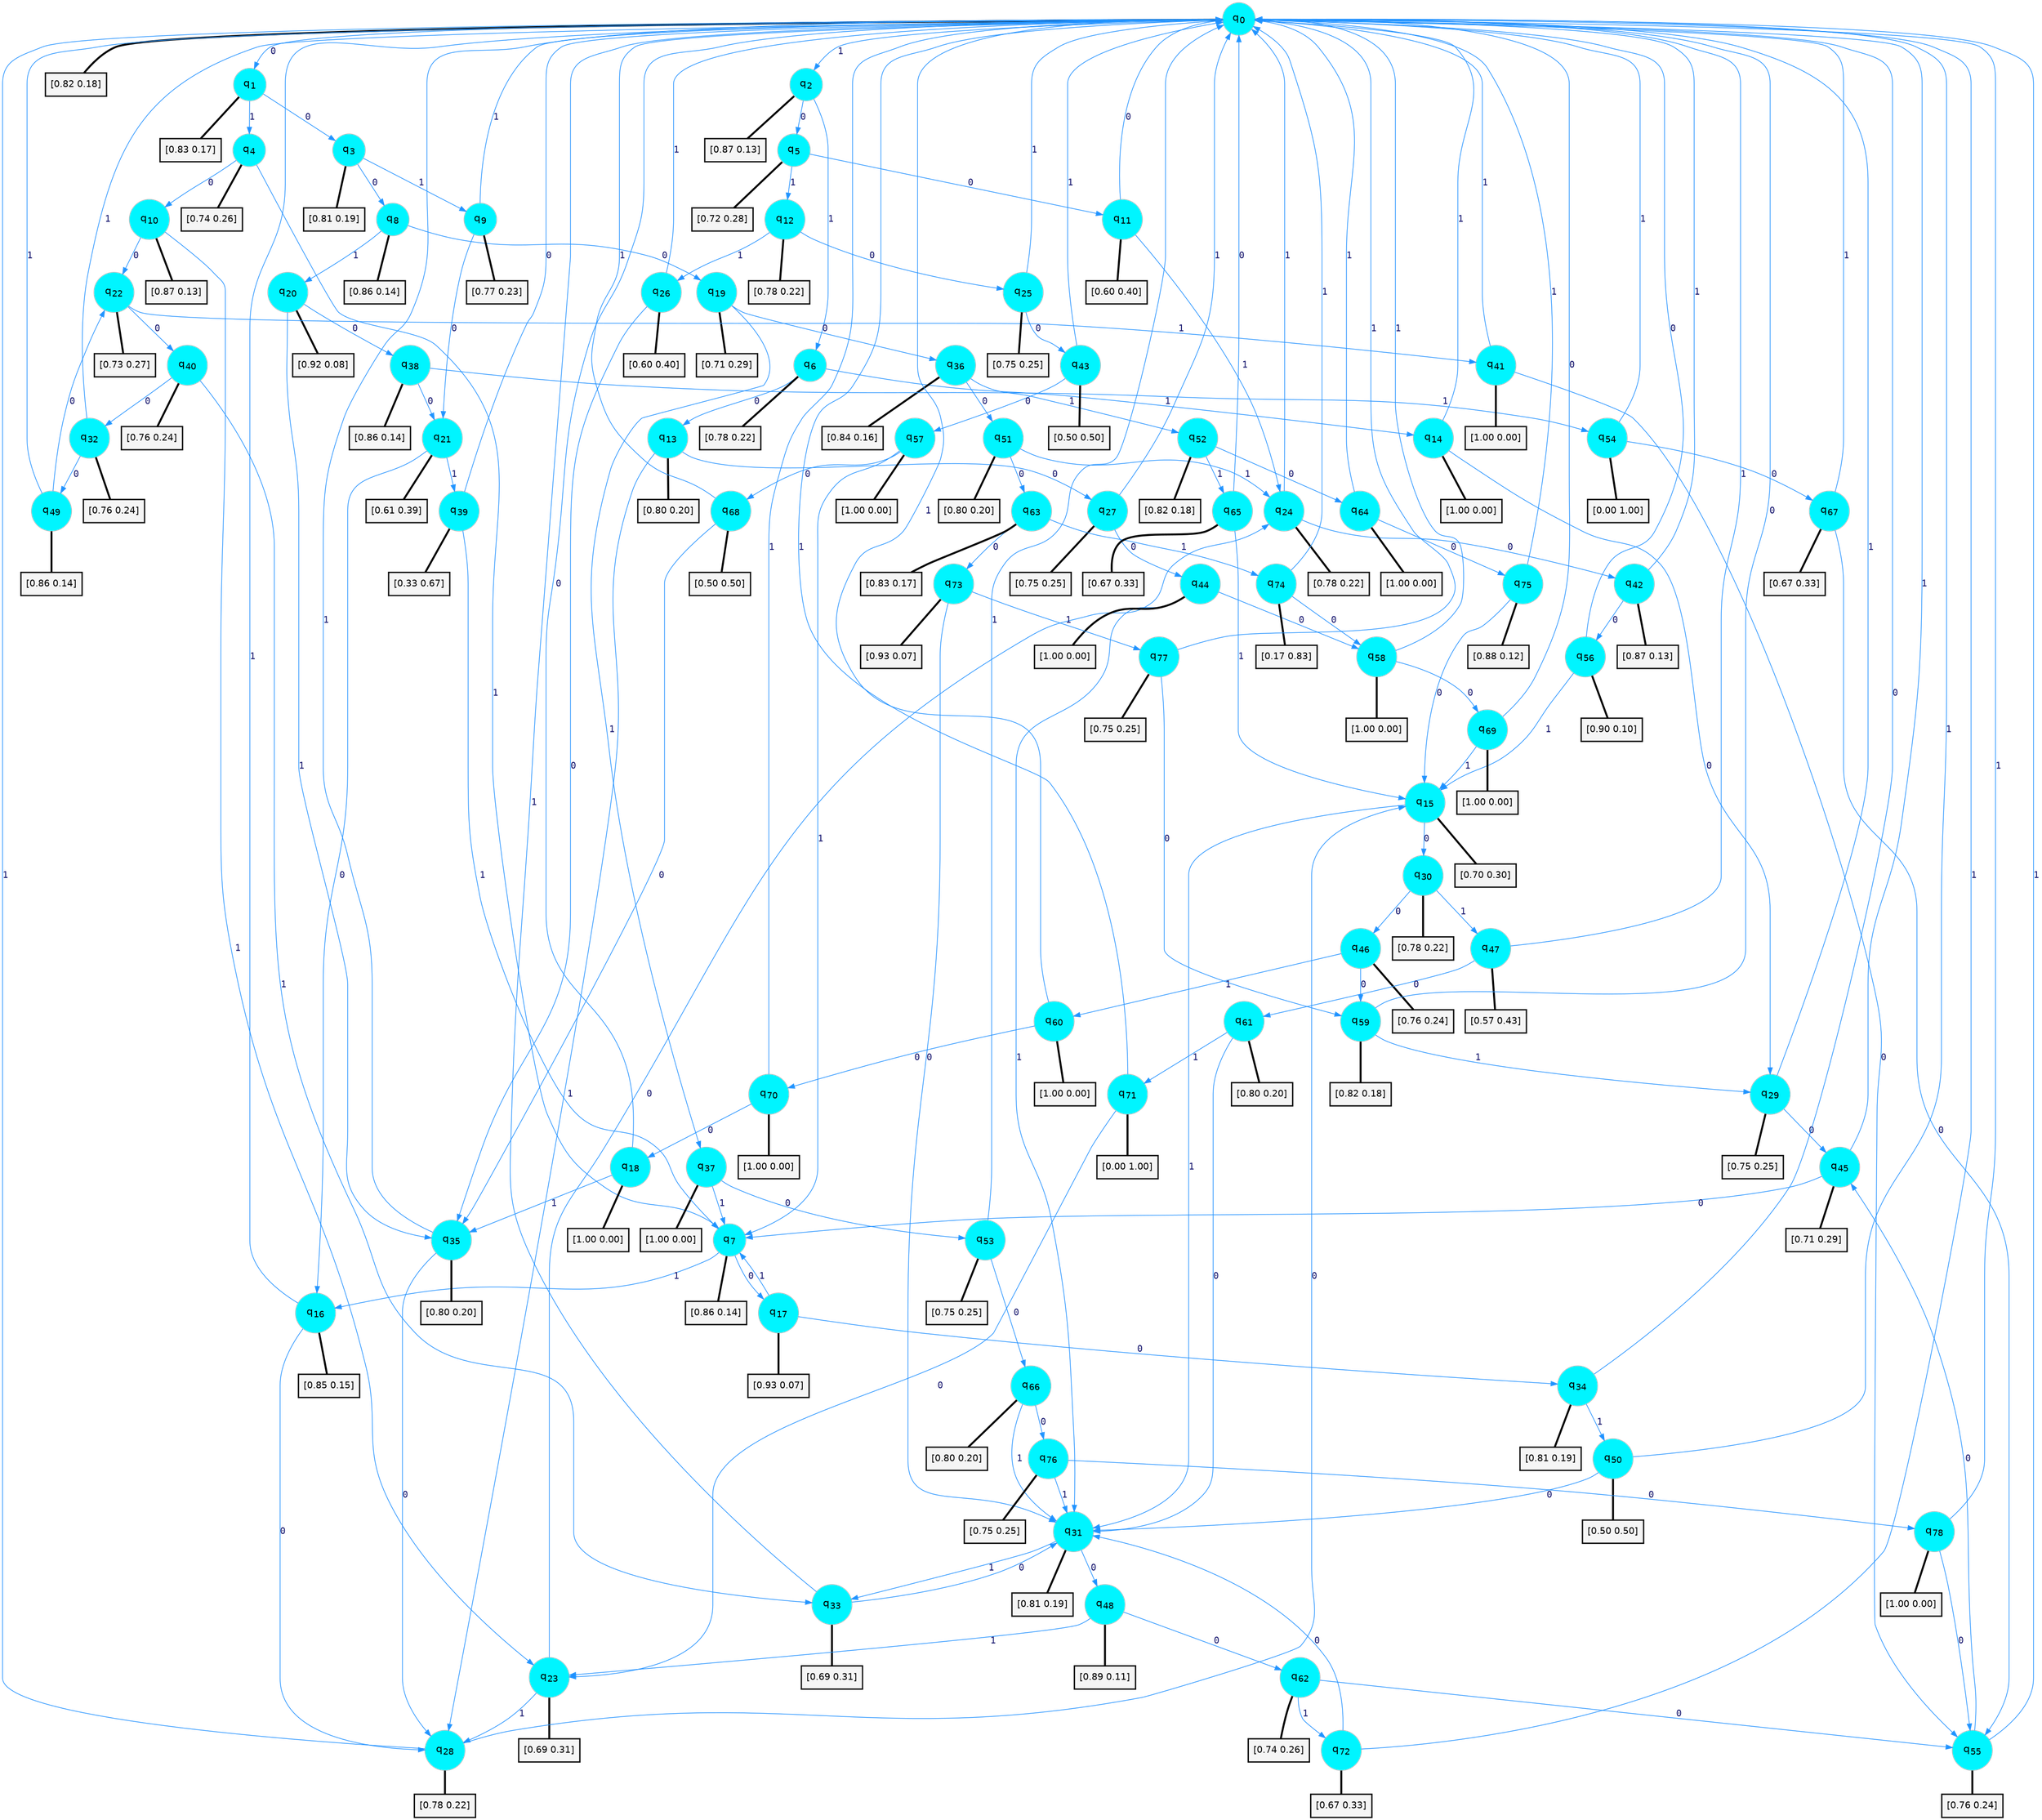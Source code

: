 digraph G {
graph [
bgcolor=transparent, dpi=300, rankdir=TD, size="40,25"];
node [
color=gray, fillcolor=turquoise1, fontcolor=black, fontname=Helvetica, fontsize=16, fontweight=bold, shape=circle, style=filled];
edge [
arrowsize=1, color=dodgerblue1, fontcolor=midnightblue, fontname=courier, fontweight=bold, penwidth=1, style=solid, weight=20];
0[label=<q<SUB>0</SUB>>];
1[label=<q<SUB>1</SUB>>];
2[label=<q<SUB>2</SUB>>];
3[label=<q<SUB>3</SUB>>];
4[label=<q<SUB>4</SUB>>];
5[label=<q<SUB>5</SUB>>];
6[label=<q<SUB>6</SUB>>];
7[label=<q<SUB>7</SUB>>];
8[label=<q<SUB>8</SUB>>];
9[label=<q<SUB>9</SUB>>];
10[label=<q<SUB>10</SUB>>];
11[label=<q<SUB>11</SUB>>];
12[label=<q<SUB>12</SUB>>];
13[label=<q<SUB>13</SUB>>];
14[label=<q<SUB>14</SUB>>];
15[label=<q<SUB>15</SUB>>];
16[label=<q<SUB>16</SUB>>];
17[label=<q<SUB>17</SUB>>];
18[label=<q<SUB>18</SUB>>];
19[label=<q<SUB>19</SUB>>];
20[label=<q<SUB>20</SUB>>];
21[label=<q<SUB>21</SUB>>];
22[label=<q<SUB>22</SUB>>];
23[label=<q<SUB>23</SUB>>];
24[label=<q<SUB>24</SUB>>];
25[label=<q<SUB>25</SUB>>];
26[label=<q<SUB>26</SUB>>];
27[label=<q<SUB>27</SUB>>];
28[label=<q<SUB>28</SUB>>];
29[label=<q<SUB>29</SUB>>];
30[label=<q<SUB>30</SUB>>];
31[label=<q<SUB>31</SUB>>];
32[label=<q<SUB>32</SUB>>];
33[label=<q<SUB>33</SUB>>];
34[label=<q<SUB>34</SUB>>];
35[label=<q<SUB>35</SUB>>];
36[label=<q<SUB>36</SUB>>];
37[label=<q<SUB>37</SUB>>];
38[label=<q<SUB>38</SUB>>];
39[label=<q<SUB>39</SUB>>];
40[label=<q<SUB>40</SUB>>];
41[label=<q<SUB>41</SUB>>];
42[label=<q<SUB>42</SUB>>];
43[label=<q<SUB>43</SUB>>];
44[label=<q<SUB>44</SUB>>];
45[label=<q<SUB>45</SUB>>];
46[label=<q<SUB>46</SUB>>];
47[label=<q<SUB>47</SUB>>];
48[label=<q<SUB>48</SUB>>];
49[label=<q<SUB>49</SUB>>];
50[label=<q<SUB>50</SUB>>];
51[label=<q<SUB>51</SUB>>];
52[label=<q<SUB>52</SUB>>];
53[label=<q<SUB>53</SUB>>];
54[label=<q<SUB>54</SUB>>];
55[label=<q<SUB>55</SUB>>];
56[label=<q<SUB>56</SUB>>];
57[label=<q<SUB>57</SUB>>];
58[label=<q<SUB>58</SUB>>];
59[label=<q<SUB>59</SUB>>];
60[label=<q<SUB>60</SUB>>];
61[label=<q<SUB>61</SUB>>];
62[label=<q<SUB>62</SUB>>];
63[label=<q<SUB>63</SUB>>];
64[label=<q<SUB>64</SUB>>];
65[label=<q<SUB>65</SUB>>];
66[label=<q<SUB>66</SUB>>];
67[label=<q<SUB>67</SUB>>];
68[label=<q<SUB>68</SUB>>];
69[label=<q<SUB>69</SUB>>];
70[label=<q<SUB>70</SUB>>];
71[label=<q<SUB>71</SUB>>];
72[label=<q<SUB>72</SUB>>];
73[label=<q<SUB>73</SUB>>];
74[label=<q<SUB>74</SUB>>];
75[label=<q<SUB>75</SUB>>];
76[label=<q<SUB>76</SUB>>];
77[label=<q<SUB>77</SUB>>];
78[label=<q<SUB>78</SUB>>];
79[label="[0.82 0.18]", shape=box,fontcolor=black, fontname=Helvetica, fontsize=14, penwidth=2, fillcolor=whitesmoke,color=black];
80[label="[0.83 0.17]", shape=box,fontcolor=black, fontname=Helvetica, fontsize=14, penwidth=2, fillcolor=whitesmoke,color=black];
81[label="[0.87 0.13]", shape=box,fontcolor=black, fontname=Helvetica, fontsize=14, penwidth=2, fillcolor=whitesmoke,color=black];
82[label="[0.81 0.19]", shape=box,fontcolor=black, fontname=Helvetica, fontsize=14, penwidth=2, fillcolor=whitesmoke,color=black];
83[label="[0.74 0.26]", shape=box,fontcolor=black, fontname=Helvetica, fontsize=14, penwidth=2, fillcolor=whitesmoke,color=black];
84[label="[0.72 0.28]", shape=box,fontcolor=black, fontname=Helvetica, fontsize=14, penwidth=2, fillcolor=whitesmoke,color=black];
85[label="[0.78 0.22]", shape=box,fontcolor=black, fontname=Helvetica, fontsize=14, penwidth=2, fillcolor=whitesmoke,color=black];
86[label="[0.86 0.14]", shape=box,fontcolor=black, fontname=Helvetica, fontsize=14, penwidth=2, fillcolor=whitesmoke,color=black];
87[label="[0.86 0.14]", shape=box,fontcolor=black, fontname=Helvetica, fontsize=14, penwidth=2, fillcolor=whitesmoke,color=black];
88[label="[0.77 0.23]", shape=box,fontcolor=black, fontname=Helvetica, fontsize=14, penwidth=2, fillcolor=whitesmoke,color=black];
89[label="[0.87 0.13]", shape=box,fontcolor=black, fontname=Helvetica, fontsize=14, penwidth=2, fillcolor=whitesmoke,color=black];
90[label="[0.60 0.40]", shape=box,fontcolor=black, fontname=Helvetica, fontsize=14, penwidth=2, fillcolor=whitesmoke,color=black];
91[label="[0.78 0.22]", shape=box,fontcolor=black, fontname=Helvetica, fontsize=14, penwidth=2, fillcolor=whitesmoke,color=black];
92[label="[0.80 0.20]", shape=box,fontcolor=black, fontname=Helvetica, fontsize=14, penwidth=2, fillcolor=whitesmoke,color=black];
93[label="[1.00 0.00]", shape=box,fontcolor=black, fontname=Helvetica, fontsize=14, penwidth=2, fillcolor=whitesmoke,color=black];
94[label="[0.70 0.30]", shape=box,fontcolor=black, fontname=Helvetica, fontsize=14, penwidth=2, fillcolor=whitesmoke,color=black];
95[label="[0.85 0.15]", shape=box,fontcolor=black, fontname=Helvetica, fontsize=14, penwidth=2, fillcolor=whitesmoke,color=black];
96[label="[0.93 0.07]", shape=box,fontcolor=black, fontname=Helvetica, fontsize=14, penwidth=2, fillcolor=whitesmoke,color=black];
97[label="[1.00 0.00]", shape=box,fontcolor=black, fontname=Helvetica, fontsize=14, penwidth=2, fillcolor=whitesmoke,color=black];
98[label="[0.71 0.29]", shape=box,fontcolor=black, fontname=Helvetica, fontsize=14, penwidth=2, fillcolor=whitesmoke,color=black];
99[label="[0.92 0.08]", shape=box,fontcolor=black, fontname=Helvetica, fontsize=14, penwidth=2, fillcolor=whitesmoke,color=black];
100[label="[0.61 0.39]", shape=box,fontcolor=black, fontname=Helvetica, fontsize=14, penwidth=2, fillcolor=whitesmoke,color=black];
101[label="[0.73 0.27]", shape=box,fontcolor=black, fontname=Helvetica, fontsize=14, penwidth=2, fillcolor=whitesmoke,color=black];
102[label="[0.69 0.31]", shape=box,fontcolor=black, fontname=Helvetica, fontsize=14, penwidth=2, fillcolor=whitesmoke,color=black];
103[label="[0.78 0.22]", shape=box,fontcolor=black, fontname=Helvetica, fontsize=14, penwidth=2, fillcolor=whitesmoke,color=black];
104[label="[0.75 0.25]", shape=box,fontcolor=black, fontname=Helvetica, fontsize=14, penwidth=2, fillcolor=whitesmoke,color=black];
105[label="[0.60 0.40]", shape=box,fontcolor=black, fontname=Helvetica, fontsize=14, penwidth=2, fillcolor=whitesmoke,color=black];
106[label="[0.75 0.25]", shape=box,fontcolor=black, fontname=Helvetica, fontsize=14, penwidth=2, fillcolor=whitesmoke,color=black];
107[label="[0.78 0.22]", shape=box,fontcolor=black, fontname=Helvetica, fontsize=14, penwidth=2, fillcolor=whitesmoke,color=black];
108[label="[0.75 0.25]", shape=box,fontcolor=black, fontname=Helvetica, fontsize=14, penwidth=2, fillcolor=whitesmoke,color=black];
109[label="[0.78 0.22]", shape=box,fontcolor=black, fontname=Helvetica, fontsize=14, penwidth=2, fillcolor=whitesmoke,color=black];
110[label="[0.81 0.19]", shape=box,fontcolor=black, fontname=Helvetica, fontsize=14, penwidth=2, fillcolor=whitesmoke,color=black];
111[label="[0.76 0.24]", shape=box,fontcolor=black, fontname=Helvetica, fontsize=14, penwidth=2, fillcolor=whitesmoke,color=black];
112[label="[0.69 0.31]", shape=box,fontcolor=black, fontname=Helvetica, fontsize=14, penwidth=2, fillcolor=whitesmoke,color=black];
113[label="[0.81 0.19]", shape=box,fontcolor=black, fontname=Helvetica, fontsize=14, penwidth=2, fillcolor=whitesmoke,color=black];
114[label="[0.80 0.20]", shape=box,fontcolor=black, fontname=Helvetica, fontsize=14, penwidth=2, fillcolor=whitesmoke,color=black];
115[label="[0.84 0.16]", shape=box,fontcolor=black, fontname=Helvetica, fontsize=14, penwidth=2, fillcolor=whitesmoke,color=black];
116[label="[1.00 0.00]", shape=box,fontcolor=black, fontname=Helvetica, fontsize=14, penwidth=2, fillcolor=whitesmoke,color=black];
117[label="[0.86 0.14]", shape=box,fontcolor=black, fontname=Helvetica, fontsize=14, penwidth=2, fillcolor=whitesmoke,color=black];
118[label="[0.33 0.67]", shape=box,fontcolor=black, fontname=Helvetica, fontsize=14, penwidth=2, fillcolor=whitesmoke,color=black];
119[label="[0.76 0.24]", shape=box,fontcolor=black, fontname=Helvetica, fontsize=14, penwidth=2, fillcolor=whitesmoke,color=black];
120[label="[1.00 0.00]", shape=box,fontcolor=black, fontname=Helvetica, fontsize=14, penwidth=2, fillcolor=whitesmoke,color=black];
121[label="[0.87 0.13]", shape=box,fontcolor=black, fontname=Helvetica, fontsize=14, penwidth=2, fillcolor=whitesmoke,color=black];
122[label="[0.50 0.50]", shape=box,fontcolor=black, fontname=Helvetica, fontsize=14, penwidth=2, fillcolor=whitesmoke,color=black];
123[label="[1.00 0.00]", shape=box,fontcolor=black, fontname=Helvetica, fontsize=14, penwidth=2, fillcolor=whitesmoke,color=black];
124[label="[0.71 0.29]", shape=box,fontcolor=black, fontname=Helvetica, fontsize=14, penwidth=2, fillcolor=whitesmoke,color=black];
125[label="[0.76 0.24]", shape=box,fontcolor=black, fontname=Helvetica, fontsize=14, penwidth=2, fillcolor=whitesmoke,color=black];
126[label="[0.57 0.43]", shape=box,fontcolor=black, fontname=Helvetica, fontsize=14, penwidth=2, fillcolor=whitesmoke,color=black];
127[label="[0.89 0.11]", shape=box,fontcolor=black, fontname=Helvetica, fontsize=14, penwidth=2, fillcolor=whitesmoke,color=black];
128[label="[0.86 0.14]", shape=box,fontcolor=black, fontname=Helvetica, fontsize=14, penwidth=2, fillcolor=whitesmoke,color=black];
129[label="[0.50 0.50]", shape=box,fontcolor=black, fontname=Helvetica, fontsize=14, penwidth=2, fillcolor=whitesmoke,color=black];
130[label="[0.80 0.20]", shape=box,fontcolor=black, fontname=Helvetica, fontsize=14, penwidth=2, fillcolor=whitesmoke,color=black];
131[label="[0.82 0.18]", shape=box,fontcolor=black, fontname=Helvetica, fontsize=14, penwidth=2, fillcolor=whitesmoke,color=black];
132[label="[0.75 0.25]", shape=box,fontcolor=black, fontname=Helvetica, fontsize=14, penwidth=2, fillcolor=whitesmoke,color=black];
133[label="[0.00 1.00]", shape=box,fontcolor=black, fontname=Helvetica, fontsize=14, penwidth=2, fillcolor=whitesmoke,color=black];
134[label="[0.76 0.24]", shape=box,fontcolor=black, fontname=Helvetica, fontsize=14, penwidth=2, fillcolor=whitesmoke,color=black];
135[label="[0.90 0.10]", shape=box,fontcolor=black, fontname=Helvetica, fontsize=14, penwidth=2, fillcolor=whitesmoke,color=black];
136[label="[1.00 0.00]", shape=box,fontcolor=black, fontname=Helvetica, fontsize=14, penwidth=2, fillcolor=whitesmoke,color=black];
137[label="[1.00 0.00]", shape=box,fontcolor=black, fontname=Helvetica, fontsize=14, penwidth=2, fillcolor=whitesmoke,color=black];
138[label="[0.82 0.18]", shape=box,fontcolor=black, fontname=Helvetica, fontsize=14, penwidth=2, fillcolor=whitesmoke,color=black];
139[label="[1.00 0.00]", shape=box,fontcolor=black, fontname=Helvetica, fontsize=14, penwidth=2, fillcolor=whitesmoke,color=black];
140[label="[0.80 0.20]", shape=box,fontcolor=black, fontname=Helvetica, fontsize=14, penwidth=2, fillcolor=whitesmoke,color=black];
141[label="[0.74 0.26]", shape=box,fontcolor=black, fontname=Helvetica, fontsize=14, penwidth=2, fillcolor=whitesmoke,color=black];
142[label="[0.83 0.17]", shape=box,fontcolor=black, fontname=Helvetica, fontsize=14, penwidth=2, fillcolor=whitesmoke,color=black];
143[label="[1.00 0.00]", shape=box,fontcolor=black, fontname=Helvetica, fontsize=14, penwidth=2, fillcolor=whitesmoke,color=black];
144[label="[0.67 0.33]", shape=box,fontcolor=black, fontname=Helvetica, fontsize=14, penwidth=2, fillcolor=whitesmoke,color=black];
145[label="[0.80 0.20]", shape=box,fontcolor=black, fontname=Helvetica, fontsize=14, penwidth=2, fillcolor=whitesmoke,color=black];
146[label="[0.67 0.33]", shape=box,fontcolor=black, fontname=Helvetica, fontsize=14, penwidth=2, fillcolor=whitesmoke,color=black];
147[label="[0.50 0.50]", shape=box,fontcolor=black, fontname=Helvetica, fontsize=14, penwidth=2, fillcolor=whitesmoke,color=black];
148[label="[1.00 0.00]", shape=box,fontcolor=black, fontname=Helvetica, fontsize=14, penwidth=2, fillcolor=whitesmoke,color=black];
149[label="[1.00 0.00]", shape=box,fontcolor=black, fontname=Helvetica, fontsize=14, penwidth=2, fillcolor=whitesmoke,color=black];
150[label="[0.00 1.00]", shape=box,fontcolor=black, fontname=Helvetica, fontsize=14, penwidth=2, fillcolor=whitesmoke,color=black];
151[label="[0.67 0.33]", shape=box,fontcolor=black, fontname=Helvetica, fontsize=14, penwidth=2, fillcolor=whitesmoke,color=black];
152[label="[0.93 0.07]", shape=box,fontcolor=black, fontname=Helvetica, fontsize=14, penwidth=2, fillcolor=whitesmoke,color=black];
153[label="[0.17 0.83]", shape=box,fontcolor=black, fontname=Helvetica, fontsize=14, penwidth=2, fillcolor=whitesmoke,color=black];
154[label="[0.88 0.12]", shape=box,fontcolor=black, fontname=Helvetica, fontsize=14, penwidth=2, fillcolor=whitesmoke,color=black];
155[label="[0.75 0.25]", shape=box,fontcolor=black, fontname=Helvetica, fontsize=14, penwidth=2, fillcolor=whitesmoke,color=black];
156[label="[0.75 0.25]", shape=box,fontcolor=black, fontname=Helvetica, fontsize=14, penwidth=2, fillcolor=whitesmoke,color=black];
157[label="[1.00 0.00]", shape=box,fontcolor=black, fontname=Helvetica, fontsize=14, penwidth=2, fillcolor=whitesmoke,color=black];
0->1 [label=0];
0->2 [label=1];
0->79 [arrowhead=none, penwidth=3,color=black];
1->3 [label=0];
1->4 [label=1];
1->80 [arrowhead=none, penwidth=3,color=black];
2->5 [label=0];
2->6 [label=1];
2->81 [arrowhead=none, penwidth=3,color=black];
3->8 [label=0];
3->9 [label=1];
3->82 [arrowhead=none, penwidth=3,color=black];
4->10 [label=0];
4->7 [label=1];
4->83 [arrowhead=none, penwidth=3,color=black];
5->11 [label=0];
5->12 [label=1];
5->84 [arrowhead=none, penwidth=3,color=black];
6->13 [label=0];
6->14 [label=1];
6->85 [arrowhead=none, penwidth=3,color=black];
7->17 [label=0];
7->16 [label=1];
7->86 [arrowhead=none, penwidth=3,color=black];
8->19 [label=0];
8->20 [label=1];
8->87 [arrowhead=none, penwidth=3,color=black];
9->21 [label=0];
9->0 [label=1];
9->88 [arrowhead=none, penwidth=3,color=black];
10->22 [label=0];
10->23 [label=1];
10->89 [arrowhead=none, penwidth=3,color=black];
11->0 [label=0];
11->24 [label=1];
11->90 [arrowhead=none, penwidth=3,color=black];
12->25 [label=0];
12->26 [label=1];
12->91 [arrowhead=none, penwidth=3,color=black];
13->27 [label=0];
13->28 [label=1];
13->92 [arrowhead=none, penwidth=3,color=black];
14->29 [label=0];
14->0 [label=1];
14->93 [arrowhead=none, penwidth=3,color=black];
15->30 [label=0];
15->31 [label=1];
15->94 [arrowhead=none, penwidth=3,color=black];
16->28 [label=0];
16->0 [label=1];
16->95 [arrowhead=none, penwidth=3,color=black];
17->34 [label=0];
17->7 [label=1];
17->96 [arrowhead=none, penwidth=3,color=black];
18->0 [label=0];
18->35 [label=1];
18->97 [arrowhead=none, penwidth=3,color=black];
19->36 [label=0];
19->37 [label=1];
19->98 [arrowhead=none, penwidth=3,color=black];
20->38 [label=0];
20->35 [label=1];
20->99 [arrowhead=none, penwidth=3,color=black];
21->16 [label=0];
21->39 [label=1];
21->100 [arrowhead=none, penwidth=3,color=black];
22->40 [label=0];
22->41 [label=1];
22->101 [arrowhead=none, penwidth=3,color=black];
23->24 [label=0];
23->28 [label=1];
23->102 [arrowhead=none, penwidth=3,color=black];
24->42 [label=0];
24->0 [label=1];
24->103 [arrowhead=none, penwidth=3,color=black];
25->43 [label=0];
25->0 [label=1];
25->104 [arrowhead=none, penwidth=3,color=black];
26->35 [label=0];
26->0 [label=1];
26->105 [arrowhead=none, penwidth=3,color=black];
27->44 [label=0];
27->0 [label=1];
27->106 [arrowhead=none, penwidth=3,color=black];
28->15 [label=0];
28->0 [label=1];
28->107 [arrowhead=none, penwidth=3,color=black];
29->45 [label=0];
29->0 [label=1];
29->108 [arrowhead=none, penwidth=3,color=black];
30->46 [label=0];
30->47 [label=1];
30->109 [arrowhead=none, penwidth=3,color=black];
31->48 [label=0];
31->33 [label=1];
31->110 [arrowhead=none, penwidth=3,color=black];
32->49 [label=0];
32->0 [label=1];
32->111 [arrowhead=none, penwidth=3,color=black];
33->31 [label=0];
33->0 [label=1];
33->112 [arrowhead=none, penwidth=3,color=black];
34->0 [label=0];
34->50 [label=1];
34->113 [arrowhead=none, penwidth=3,color=black];
35->28 [label=0];
35->0 [label=1];
35->114 [arrowhead=none, penwidth=3,color=black];
36->51 [label=0];
36->52 [label=1];
36->115 [arrowhead=none, penwidth=3,color=black];
37->53 [label=0];
37->7 [label=1];
37->116 [arrowhead=none, penwidth=3,color=black];
38->21 [label=0];
38->54 [label=1];
38->117 [arrowhead=none, penwidth=3,color=black];
39->0 [label=0];
39->7 [label=1];
39->118 [arrowhead=none, penwidth=3,color=black];
40->32 [label=0];
40->33 [label=1];
40->119 [arrowhead=none, penwidth=3,color=black];
41->55 [label=0];
41->0 [label=1];
41->120 [arrowhead=none, penwidth=3,color=black];
42->56 [label=0];
42->0 [label=1];
42->121 [arrowhead=none, penwidth=3,color=black];
43->57 [label=0];
43->0 [label=1];
43->122 [arrowhead=none, penwidth=3,color=black];
44->58 [label=0];
44->31 [label=1];
44->123 [arrowhead=none, penwidth=3,color=black];
45->7 [label=0];
45->0 [label=1];
45->124 [arrowhead=none, penwidth=3,color=black];
46->59 [label=0];
46->60 [label=1];
46->125 [arrowhead=none, penwidth=3,color=black];
47->61 [label=0];
47->0 [label=1];
47->126 [arrowhead=none, penwidth=3,color=black];
48->62 [label=0];
48->23 [label=1];
48->127 [arrowhead=none, penwidth=3,color=black];
49->22 [label=0];
49->0 [label=1];
49->128 [arrowhead=none, penwidth=3,color=black];
50->31 [label=0];
50->0 [label=1];
50->129 [arrowhead=none, penwidth=3,color=black];
51->63 [label=0];
51->24 [label=1];
51->130 [arrowhead=none, penwidth=3,color=black];
52->64 [label=0];
52->65 [label=1];
52->131 [arrowhead=none, penwidth=3,color=black];
53->66 [label=0];
53->0 [label=1];
53->132 [arrowhead=none, penwidth=3,color=black];
54->67 [label=0];
54->0 [label=1];
54->133 [arrowhead=none, penwidth=3,color=black];
55->45 [label=0];
55->0 [label=1];
55->134 [arrowhead=none, penwidth=3,color=black];
56->0 [label=0];
56->15 [label=1];
56->135 [arrowhead=none, penwidth=3,color=black];
57->68 [label=0];
57->7 [label=1];
57->136 [arrowhead=none, penwidth=3,color=black];
58->69 [label=0];
58->0 [label=1];
58->137 [arrowhead=none, penwidth=3,color=black];
59->0 [label=0];
59->29 [label=1];
59->138 [arrowhead=none, penwidth=3,color=black];
60->70 [label=0];
60->0 [label=1];
60->139 [arrowhead=none, penwidth=3,color=black];
61->31 [label=0];
61->71 [label=1];
61->140 [arrowhead=none, penwidth=3,color=black];
62->55 [label=0];
62->72 [label=1];
62->141 [arrowhead=none, penwidth=3,color=black];
63->73 [label=0];
63->74 [label=1];
63->142 [arrowhead=none, penwidth=3,color=black];
64->75 [label=0];
64->0 [label=1];
64->143 [arrowhead=none, penwidth=3,color=black];
65->0 [label=0];
65->15 [label=1];
65->144 [arrowhead=none, penwidth=3,color=black];
66->76 [label=0];
66->31 [label=1];
66->145 [arrowhead=none, penwidth=3,color=black];
67->55 [label=0];
67->0 [label=1];
67->146 [arrowhead=none, penwidth=3,color=black];
68->35 [label=0];
68->0 [label=1];
68->147 [arrowhead=none, penwidth=3,color=black];
69->0 [label=0];
69->15 [label=1];
69->148 [arrowhead=none, penwidth=3,color=black];
70->18 [label=0];
70->0 [label=1];
70->149 [arrowhead=none, penwidth=3,color=black];
71->23 [label=0];
71->0 [label=1];
71->150 [arrowhead=none, penwidth=3,color=black];
72->31 [label=0];
72->0 [label=1];
72->151 [arrowhead=none, penwidth=3,color=black];
73->31 [label=0];
73->77 [label=1];
73->152 [arrowhead=none, penwidth=3,color=black];
74->58 [label=0];
74->0 [label=1];
74->153 [arrowhead=none, penwidth=3,color=black];
75->15 [label=0];
75->0 [label=1];
75->154 [arrowhead=none, penwidth=3,color=black];
76->78 [label=0];
76->31 [label=1];
76->155 [arrowhead=none, penwidth=3,color=black];
77->59 [label=0];
77->0 [label=1];
77->156 [arrowhead=none, penwidth=3,color=black];
78->55 [label=0];
78->0 [label=1];
78->157 [arrowhead=none, penwidth=3,color=black];
}
